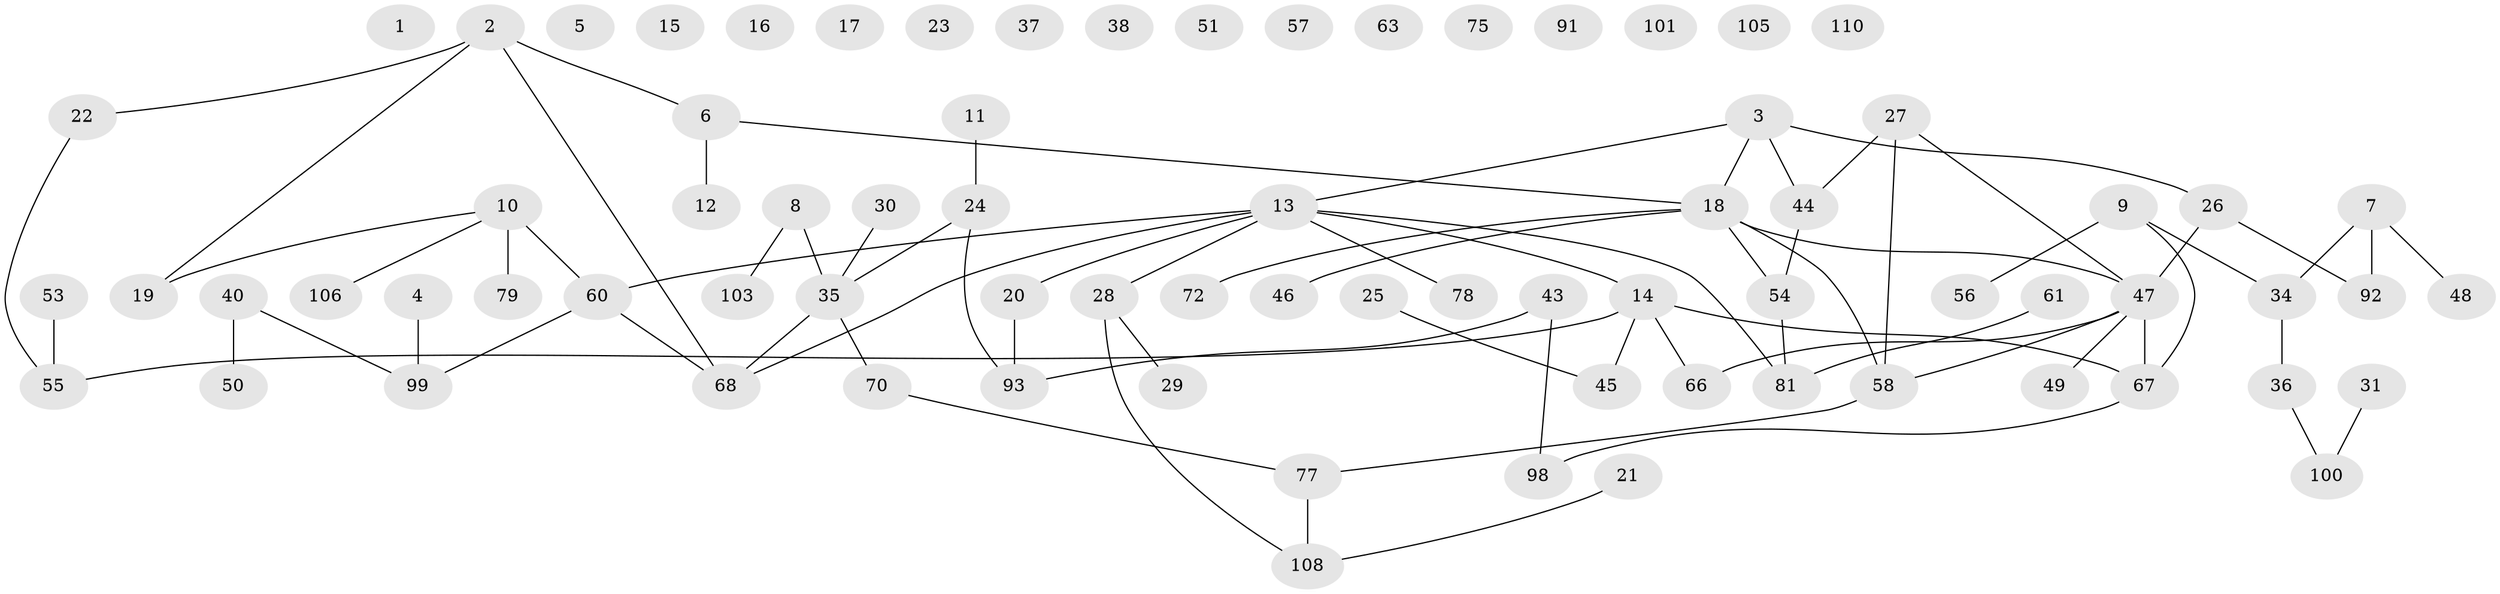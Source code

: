 // original degree distribution, {1: 0.23423423423423423, 3: 0.18018018018018017, 4: 0.07207207207207207, 0: 0.13513513513513514, 2: 0.32432432432432434, 7: 0.018018018018018018, 5: 0.036036036036036036}
// Generated by graph-tools (version 1.1) at 2025/41/03/06/25 10:41:22]
// undirected, 77 vertices, 77 edges
graph export_dot {
graph [start="1"]
  node [color=gray90,style=filled];
  1 [super="+95"];
  2 [super="+76"];
  3 [super="+65"];
  4;
  5;
  6 [super="+104"];
  7 [super="+97"];
  8 [super="+71"];
  9 [super="+39"];
  10 [super="+85"];
  11 [super="+88"];
  12;
  13 [super="+74"];
  14 [super="+80"];
  15;
  16;
  17;
  18 [super="+59"];
  19 [super="+83"];
  20;
  21;
  22;
  23;
  24 [super="+33"];
  25;
  26 [super="+41"];
  27 [super="+32"];
  28 [super="+42"];
  29;
  30;
  31 [super="+94"];
  34;
  35 [super="+73"];
  36 [super="+52"];
  37;
  38;
  40 [super="+84"];
  43;
  44;
  45;
  46;
  47 [super="+64"];
  48 [super="+87"];
  49 [super="+62"];
  50;
  51;
  53;
  54 [super="+82"];
  55;
  56;
  57;
  58;
  60 [super="+69"];
  61;
  63;
  66;
  67 [super="+107"];
  68 [super="+86"];
  70 [super="+89"];
  72;
  75;
  77 [super="+90"];
  78;
  79;
  81 [super="+96"];
  91;
  92;
  93;
  98;
  99 [super="+102"];
  100 [super="+109"];
  101;
  103;
  105;
  106;
  108 [super="+111"];
  110;
  2 -- 6;
  2 -- 68;
  2 -- 19;
  2 -- 22;
  3 -- 13;
  3 -- 18;
  3 -- 26;
  3 -- 44;
  4 -- 99;
  6 -- 18;
  6 -- 12;
  7 -- 34;
  7 -- 92;
  7 -- 48;
  8 -- 103;
  8 -- 35;
  9 -- 34;
  9 -- 56;
  9 -- 67;
  10 -- 60 [weight=2];
  10 -- 19;
  10 -- 106;
  10 -- 79;
  11 -- 24;
  13 -- 20;
  13 -- 60;
  13 -- 28;
  13 -- 81;
  13 -- 78;
  13 -- 14;
  13 -- 68;
  14 -- 55;
  14 -- 66;
  14 -- 45;
  14 -- 67;
  18 -- 54;
  18 -- 58;
  18 -- 72;
  18 -- 46;
  18 -- 47;
  20 -- 93;
  21 -- 108;
  22 -- 55;
  24 -- 35;
  24 -- 93;
  25 -- 45;
  26 -- 47;
  26 -- 92;
  27 -- 44;
  27 -- 58;
  27 -- 47;
  28 -- 29;
  28 -- 108;
  30 -- 35;
  31 -- 100;
  34 -- 36;
  35 -- 68;
  35 -- 70;
  36 -- 100;
  40 -- 50;
  40 -- 99;
  43 -- 93;
  43 -- 98;
  44 -- 54;
  47 -- 49;
  47 -- 66;
  47 -- 67;
  47 -- 58;
  53 -- 55;
  54 -- 81;
  58 -- 77;
  60 -- 68;
  60 -- 99;
  61 -- 81;
  67 -- 98;
  70 -- 77;
  77 -- 108;
}
